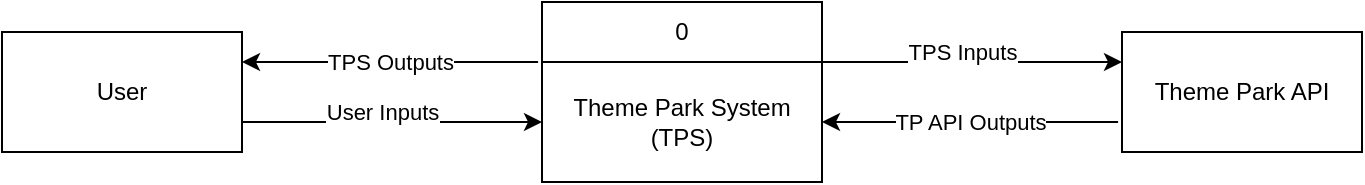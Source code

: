 <mxfile>
    <diagram id="rEqAZFlknvCbAFtpOsBf" name="Context Diagram">
        <mxGraphModel dx="1196" dy="792" grid="1" gridSize="10" guides="1" tooltips="1" connect="1" arrows="1" fold="1" page="1" pageScale="1" pageWidth="10000" pageHeight="10000" math="0" shadow="0">
            <root>
                <mxCell id="0"/>
                <mxCell id="1" parent="0"/>
                <mxCell id="3" value="0" style="swimlane;fontStyle=0;childLayout=stackLayout;horizontal=1;startSize=30;horizontalStack=0;resizeParent=1;resizeParentMax=0;resizeLast=0;collapsible=1;marginBottom=0;whiteSpace=wrap;html=1;" parent="1" vertex="1">
                    <mxGeometry x="470" y="320" width="140" height="90" as="geometry"/>
                </mxCell>
                <mxCell id="5" value="Theme Park System&lt;br&gt;(TPS)" style="text;strokeColor=none;fillColor=none;align=center;verticalAlign=middle;spacingLeft=4;spacingRight=4;overflow=hidden;points=[[0,0.5],[1,0.5]];portConstraint=eastwest;rotatable=0;whiteSpace=wrap;html=1;" parent="3" vertex="1">
                    <mxGeometry y="30" width="140" height="60" as="geometry"/>
                </mxCell>
                <mxCell id="6" value="User" style="rounded=0;whiteSpace=wrap;html=1;" vertex="1" parent="1">
                    <mxGeometry x="200" y="335" width="120" height="60" as="geometry"/>
                </mxCell>
                <mxCell id="7" value="Theme Park API" style="rounded=0;whiteSpace=wrap;html=1;" vertex="1" parent="1">
                    <mxGeometry x="760" y="335" width="120" height="60" as="geometry"/>
                </mxCell>
                <mxCell id="8" value="User Inputs" style="endArrow=classic;html=1;entryX=0;entryY=0.5;entryDx=0;entryDy=0;exitX=1;exitY=0.75;exitDx=0;exitDy=0;" edge="1" parent="1" source="6" target="5">
                    <mxGeometry x="-0.067" y="5" width="50" height="50" relative="1" as="geometry">
                        <mxPoint x="320" y="365" as="sourcePoint"/>
                        <mxPoint x="470" y="365" as="targetPoint"/>
                        <mxPoint as="offset"/>
                    </mxGeometry>
                </mxCell>
                <mxCell id="9" value="TPS Outputs" style="endArrow=classic;html=1;entryX=1;entryY=0.25;entryDx=0;entryDy=0;exitX=-0.014;exitY=0;exitDx=0;exitDy=0;exitPerimeter=0;" edge="1" parent="1" source="5" target="6">
                    <mxGeometry width="50" height="50" relative="1" as="geometry">
                        <mxPoint x="370" y="380" as="sourcePoint"/>
                        <mxPoint x="420" y="330" as="targetPoint"/>
                    </mxGeometry>
                </mxCell>
                <mxCell id="10" value="TP API Outputs" style="endArrow=classic;html=1;entryX=1;entryY=0.25;entryDx=0;entryDy=0;exitX=-0.014;exitY=0;exitDx=0;exitDy=0;exitPerimeter=0;" edge="1" parent="1">
                    <mxGeometry width="50" height="50" relative="1" as="geometry">
                        <mxPoint x="758.04" y="380" as="sourcePoint"/>
                        <mxPoint x="610" y="380" as="targetPoint"/>
                        <Array as="points">
                            <mxPoint x="740" y="380"/>
                        </Array>
                    </mxGeometry>
                </mxCell>
                <mxCell id="11" value="TPS Inputs" style="endArrow=classic;html=1;entryX=0;entryY=0.5;entryDx=0;entryDy=0;exitX=1;exitY=0.75;exitDx=0;exitDy=0;" edge="1" parent="1">
                    <mxGeometry x="-0.067" y="5" width="50" height="50" relative="1" as="geometry">
                        <mxPoint x="610" y="350" as="sourcePoint"/>
                        <mxPoint x="760" y="350" as="targetPoint"/>
                        <mxPoint as="offset"/>
                    </mxGeometry>
                </mxCell>
            </root>
        </mxGraphModel>
    </diagram>
    <diagram id="eP2jH_ZC3hxlJ2tK7cWk" name="UC1_L0 - User Signup">
        <mxGraphModel dx="1196" dy="792" grid="1" gridSize="10" guides="1" tooltips="1" connect="1" arrows="1" fold="1" page="1" pageScale="1" pageWidth="10000" pageHeight="10000" math="0" shadow="0">
            <root>
                <mxCell id="0"/>
                <mxCell id="1" parent="0"/>
                <mxCell id="1VkS7HZ8YH6FrUyXxNVz-3" value="User" style="rounded=0;whiteSpace=wrap;html=1;" vertex="1" parent="1">
                    <mxGeometry x="100" y="450" width="120" height="60" as="geometry"/>
                </mxCell>
                <mxCell id="1VkS7HZ8YH6FrUyXxNVz-5" value="Username, Email, Phone Number, and Password" style="endArrow=classic;html=1;exitX=1;exitY=0.15;exitDx=0;exitDy=0;entryX=0;entryY=0.25;entryDx=0;entryDy=0;exitPerimeter=0;" edge="1" parent="1" source="1VkS7HZ8YH6FrUyXxNVz-3" target="75RbH9ikUjKpyGF68XIJ-1">
                    <mxGeometry x="-0.067" y="5" width="50" height="50" relative="1" as="geometry">
                        <mxPoint x="320" y="365" as="sourcePoint"/>
                        <mxPoint x="450" y="480" as="targetPoint"/>
                        <mxPoint as="offset"/>
                    </mxGeometry>
                </mxCell>
                <mxCell id="1VkS7HZ8YH6FrUyXxNVz-6" value="Account Verified" style="endArrow=classic;html=1;entryX=0.25;entryY=1;entryDx=0;entryDy=0;exitX=0;exitY=0.75;exitDx=0;exitDy=0;" edge="1" parent="1" source="75RbH9ikUjKpyGF68XIJ-12" target="1VkS7HZ8YH6FrUyXxNVz-3">
                    <mxGeometry width="50" height="50" relative="1" as="geometry">
                        <mxPoint x="130" y="680" as="sourcePoint"/>
                        <mxPoint x="420" y="330" as="targetPoint"/>
                        <Array as="points">
                            <mxPoint x="130" y="850"/>
                        </Array>
                    </mxGeometry>
                </mxCell>
                <mxCell id="75RbH9ikUjKpyGF68XIJ-1" value="1" style="swimlane;whiteSpace=wrap;html=1;" vertex="1" parent="1">
                    <mxGeometry x="530" y="440" width="200" height="80" as="geometry"/>
                </mxCell>
                <mxCell id="75RbH9ikUjKpyGF68XIJ-3" value="User Information Validation" style="text;html=1;align=center;verticalAlign=middle;resizable=0;points=[];autosize=1;strokeColor=none;fillColor=none;" vertex="1" parent="75RbH9ikUjKpyGF68XIJ-1">
                    <mxGeometry x="15" y="35" width="170" height="30" as="geometry"/>
                </mxCell>
                <mxCell id="75RbH9ikUjKpyGF68XIJ-4" value="D1" style="swimlane;horizontal=0;whiteSpace=wrap;html=1;startSize=23;" vertex="1" parent="1">
                    <mxGeometry x="920" y="600" width="200" height="60" as="geometry"/>
                </mxCell>
                <mxCell id="75RbH9ikUjKpyGF68XIJ-5" value="User Information &lt;br&gt;Data Store" style="text;html=1;align=center;verticalAlign=middle;resizable=0;points=[];autosize=1;strokeColor=none;fillColor=none;" vertex="1" parent="75RbH9ikUjKpyGF68XIJ-4">
                    <mxGeometry x="45" y="10" width="110" height="40" as="geometry"/>
                </mxCell>
                <mxCell id="75RbH9ikUjKpyGF68XIJ-7" value="User Inputted Username, Email, Phone Number, and Password" style="endArrow=classic;html=1;exitX=1;exitY=0.5;exitDx=0;exitDy=0;" edge="1" parent="1" source="75RbH9ikUjKpyGF68XIJ-1">
                    <mxGeometry x="-0.073" width="50" height="50" relative="1" as="geometry">
                        <mxPoint x="650" y="505" as="sourcePoint"/>
                        <mxPoint x="1080" y="600" as="targetPoint"/>
                        <Array as="points">
                            <mxPoint x="1080" y="480"/>
                        </Array>
                        <mxPoint as="offset"/>
                    </mxGeometry>
                </mxCell>
                <mxCell id="75RbH9ikUjKpyGF68XIJ-8" value="User Information Validity (T/F)" style="endArrow=classic;html=1;entryX=1;entryY=0.75;entryDx=0;entryDy=0;exitX=0.25;exitY=0;exitDx=0;exitDy=0;" edge="1" parent="1" source="75RbH9ikUjKpyGF68XIJ-4" target="75RbH9ikUjKpyGF68XIJ-1">
                    <mxGeometry width="50" height="50" relative="1" as="geometry">
                        <mxPoint x="580" y="620" as="sourcePoint"/>
                        <mxPoint x="630" y="570" as="targetPoint"/>
                        <Array as="points">
                            <mxPoint x="970" y="500"/>
                        </Array>
                    </mxGeometry>
                </mxCell>
                <mxCell id="75RbH9ikUjKpyGF68XIJ-10" value="User Information Validity (T/F);&lt;br&gt;Emailed Verification" style="endArrow=classic;html=1;entryX=1;entryY=0.75;entryDx=0;entryDy=0;" edge="1" parent="1" target="1VkS7HZ8YH6FrUyXxNVz-3">
                    <mxGeometry width="50" height="50" relative="1" as="geometry">
                        <mxPoint x="530" y="495" as="sourcePoint"/>
                        <mxPoint x="740" y="510" as="targetPoint"/>
                        <Array as="points"/>
                    </mxGeometry>
                </mxCell>
                <mxCell id="75RbH9ikUjKpyGF68XIJ-12" value="2" style="swimlane;whiteSpace=wrap;html=1;" vertex="1" parent="1">
                    <mxGeometry x="530" y="790" width="200" height="80" as="geometry"/>
                </mxCell>
                <mxCell id="75RbH9ikUjKpyGF68XIJ-13" value="Email Verification" style="text;html=1;align=center;verticalAlign=middle;resizable=0;points=[];autosize=1;strokeColor=none;fillColor=none;" vertex="1" parent="75RbH9ikUjKpyGF68XIJ-12">
                    <mxGeometry x="40" y="35" width="120" height="30" as="geometry"/>
                </mxCell>
                <mxCell id="75RbH9ikUjKpyGF68XIJ-14" value="Positive Verification Link Interaction" style="endArrow=classic;html=1;exitX=0.75;exitY=1;exitDx=0;exitDy=0;entryX=0;entryY=0.25;entryDx=0;entryDy=0;" edge="1" parent="1" source="1VkS7HZ8YH6FrUyXxNVz-3" target="75RbH9ikUjKpyGF68XIJ-12">
                    <mxGeometry x="0.312" width="50" height="50" relative="1" as="geometry">
                        <mxPoint x="540" y="720" as="sourcePoint"/>
                        <mxPoint x="510" y="610" as="targetPoint"/>
                        <Array as="points">
                            <mxPoint x="190" y="810"/>
                        </Array>
                        <mxPoint as="offset"/>
                    </mxGeometry>
                </mxCell>
                <mxCell id="75RbH9ikUjKpyGF68XIJ-15" value="Positive Verification Link Interaction" style="endArrow=classic;html=1;entryX=0.25;entryY=1;entryDx=0;entryDy=0;exitX=1;exitY=0.25;exitDx=0;exitDy=0;" edge="1" parent="1" source="75RbH9ikUjKpyGF68XIJ-12" target="75RbH9ikUjKpyGF68XIJ-4">
                    <mxGeometry x="-0.333" width="50" height="50" relative="1" as="geometry">
                        <mxPoint x="580" y="620" as="sourcePoint"/>
                        <mxPoint x="630" y="570" as="targetPoint"/>
                        <Array as="points">
                            <mxPoint x="970" y="810"/>
                        </Array>
                        <mxPoint as="offset"/>
                    </mxGeometry>
                </mxCell>
                <mxCell id="75RbH9ikUjKpyGF68XIJ-16" value="Account Verified" style="endArrow=classic;html=1;entryX=1;entryY=0.75;entryDx=0;entryDy=0;exitX=0.75;exitY=1;exitDx=0;exitDy=0;" edge="1" parent="1" source="75RbH9ikUjKpyGF68XIJ-4" target="75RbH9ikUjKpyGF68XIJ-12">
                    <mxGeometry x="0.132" width="50" height="50" relative="1" as="geometry">
                        <mxPoint x="740" y="820" as="sourcePoint"/>
                        <mxPoint x="980" y="670" as="targetPoint"/>
                        <Array as="points">
                            <mxPoint x="1070" y="850"/>
                        </Array>
                        <mxPoint as="offset"/>
                    </mxGeometry>
                </mxCell>
            </root>
        </mxGraphModel>
    </diagram>
    <diagram id="99PsTRT6USvnBY8bWUUr" name="UC2_L0 - User Login">
        <mxGraphModel dx="1196" dy="792" grid="1" gridSize="10" guides="1" tooltips="1" connect="1" arrows="1" fold="1" page="1" pageScale="1" pageWidth="10000" pageHeight="10000" math="0" shadow="0">
            <root>
                <mxCell id="0"/>
                <mxCell id="1" parent="0"/>
                <mxCell id="Z4doDTs4oGTM_hH3rT1B-1" value="3" style="swimlane;fontStyle=0;childLayout=stackLayout;horizontal=1;startSize=30;horizontalStack=0;resizeParent=1;resizeParentMax=0;resizeLast=0;collapsible=1;marginBottom=0;whiteSpace=wrap;html=1;" vertex="1" parent="1">
                    <mxGeometry x="470" y="320" width="140" height="90" as="geometry"/>
                </mxCell>
                <mxCell id="Z4doDTs4oGTM_hH3rT1B-2" value="Login Authentication" style="text;strokeColor=none;fillColor=none;align=center;verticalAlign=middle;spacingLeft=4;spacingRight=4;overflow=hidden;points=[[0,0.5],[1,0.5]];portConstraint=eastwest;rotatable=0;whiteSpace=wrap;html=1;" vertex="1" parent="Z4doDTs4oGTM_hH3rT1B-1">
                    <mxGeometry y="30" width="140" height="60" as="geometry"/>
                </mxCell>
                <mxCell id="Z4doDTs4oGTM_hH3rT1B-3" value="User" style="rounded=0;whiteSpace=wrap;html=1;" vertex="1" parent="1">
                    <mxGeometry x="90" y="335" width="120" height="60" as="geometry"/>
                </mxCell>
                <mxCell id="Z4doDTs4oGTM_hH3rT1B-5" value="User Credentials:&lt;br&gt;Username and Password" style="endArrow=classic;html=1;entryX=0;entryY=0.5;entryDx=0;entryDy=0;exitX=1;exitY=0.75;exitDx=0;exitDy=0;" edge="1" parent="1" source="Z4doDTs4oGTM_hH3rT1B-3" target="Z4doDTs4oGTM_hH3rT1B-2">
                    <mxGeometry x="-0.077" y="-10" width="50" height="50" relative="1" as="geometry">
                        <mxPoint x="320" y="365" as="sourcePoint"/>
                        <mxPoint x="470" y="365" as="targetPoint"/>
                        <mxPoint as="offset"/>
                    </mxGeometry>
                </mxCell>
                <mxCell id="Z4doDTs4oGTM_hH3rT1B-6" value="User Credentials Validity&lt;br&gt;(T/F)" style="endArrow=classic;html=1;entryX=1;entryY=0.25;entryDx=0;entryDy=0;exitX=-0.014;exitY=0;exitDx=0;exitDy=0;exitPerimeter=0;" edge="1" parent="1" source="Z4doDTs4oGTM_hH3rT1B-2" target="Z4doDTs4oGTM_hH3rT1B-3">
                    <mxGeometry width="50" height="50" relative="1" as="geometry">
                        <mxPoint x="370" y="380" as="sourcePoint"/>
                        <mxPoint x="420" y="330" as="targetPoint"/>
                    </mxGeometry>
                </mxCell>
                <mxCell id="0igW4UHIcIuL9jkc5YSh-1" value="D1" style="swimlane;horizontal=0;whiteSpace=wrap;html=1;startSize=23;" vertex="1" parent="1">
                    <mxGeometry x="860" y="335" width="200" height="60" as="geometry"/>
                </mxCell>
                <mxCell id="0igW4UHIcIuL9jkc5YSh-2" value="User Information &lt;br&gt;Data Store" style="text;html=1;align=center;verticalAlign=middle;resizable=0;points=[];autosize=1;strokeColor=none;fillColor=none;" vertex="1" parent="0igW4UHIcIuL9jkc5YSh-1">
                    <mxGeometry x="45" y="10" width="110" height="40" as="geometry"/>
                </mxCell>
                <mxCell id="0igW4UHIcIuL9jkc5YSh-3" value="User Credentials:&lt;br&gt;Username and Password" style="endArrow=classic;html=1;entryX=0;entryY=0.75;entryDx=0;entryDy=0;exitX=1;exitY=0.5;exitDx=0;exitDy=0;" edge="1" parent="1" source="Z4doDTs4oGTM_hH3rT1B-2" target="0igW4UHIcIuL9jkc5YSh-1">
                    <mxGeometry x="-0.077" y="-10" width="50" height="50" relative="1" as="geometry">
                        <mxPoint x="610" y="380" as="sourcePoint"/>
                        <mxPoint x="870" y="380" as="targetPoint"/>
                        <mxPoint as="offset"/>
                    </mxGeometry>
                </mxCell>
                <mxCell id="0igW4UHIcIuL9jkc5YSh-5" value="User Credentials Validity&lt;br&gt;(T/F)" style="endArrow=classic;html=1;entryX=1.007;entryY=0;entryDx=0;entryDy=0;exitX=0;exitY=0.25;exitDx=0;exitDy=0;entryPerimeter=0;" edge="1" parent="1" source="0igW4UHIcIuL9jkc5YSh-1" target="Z4doDTs4oGTM_hH3rT1B-2">
                    <mxGeometry width="50" height="50" relative="1" as="geometry">
                        <mxPoint x="788.04" y="290" as="sourcePoint"/>
                        <mxPoint x="530" y="290" as="targetPoint"/>
                    </mxGeometry>
                </mxCell>
                <mxCell id="0igW4UHIcIuL9jkc5YSh-6" value="4" style="swimlane;fontStyle=0;childLayout=stackLayout;horizontal=1;startSize=30;horizontalStack=0;resizeParent=1;resizeParentMax=0;resizeLast=0;collapsible=1;marginBottom=0;whiteSpace=wrap;html=1;" vertex="1" parent="1">
                    <mxGeometry x="470" y="500" width="140" height="90" as="geometry"/>
                </mxCell>
                <mxCell id="0igW4UHIcIuL9jkc5YSh-7" value="Homepage" style="text;strokeColor=none;fillColor=none;align=center;verticalAlign=middle;spacingLeft=4;spacingRight=4;overflow=hidden;points=[[0,0.5],[1,0.5]];portConstraint=eastwest;rotatable=0;whiteSpace=wrap;html=1;" vertex="1" parent="0igW4UHIcIuL9jkc5YSh-6">
                    <mxGeometry y="30" width="140" height="60" as="geometry"/>
                </mxCell>
                <mxCell id="0igW4UHIcIuL9jkc5YSh-8" value="Send User to Homepage" style="endArrow=classic;html=1;exitX=0.5;exitY=1;exitDx=0;exitDy=0;entryX=0;entryY=0.5;entryDx=0;entryDy=0;" edge="1" parent="1" source="Z4doDTs4oGTM_hH3rT1B-3" target="0igW4UHIcIuL9jkc5YSh-7">
                    <mxGeometry width="50" height="50" relative="1" as="geometry">
                        <mxPoint x="580" y="430" as="sourcePoint"/>
                        <mxPoint x="630" y="380" as="targetPoint"/>
                        <Array as="points">
                            <mxPoint x="150" y="560"/>
                        </Array>
                    </mxGeometry>
                </mxCell>
                <mxCell id="0igW4UHIcIuL9jkc5YSh-10" value="D2" style="swimlane;horizontal=0;whiteSpace=wrap;html=1;startSize=23;" vertex="1" parent="1">
                    <mxGeometry x="860" y="515" width="200" height="60" as="geometry"/>
                </mxCell>
                <mxCell id="0igW4UHIcIuL9jkc5YSh-11" value="Homepage Information&lt;br&gt;Data Store" style="text;html=1;align=center;verticalAlign=middle;resizable=0;points=[];autosize=1;strokeColor=none;fillColor=none;" vertex="1" parent="0igW4UHIcIuL9jkc5YSh-10">
                    <mxGeometry x="40" y="10" width="150" height="40" as="geometry"/>
                </mxCell>
                <mxCell id="0igW4UHIcIuL9jkc5YSh-12" value="Request for Homepage Content" style="endArrow=classic;html=1;entryX=0;entryY=0.75;entryDx=0;entryDy=0;exitX=1;exitY=0.5;exitDx=0;exitDy=0;" edge="1" parent="1">
                    <mxGeometry x="-0.04" width="50" height="50" relative="1" as="geometry">
                        <mxPoint x="610" y="560" as="sourcePoint"/>
                        <mxPoint x="860" y="560" as="targetPoint"/>
                        <mxPoint as="offset"/>
                    </mxGeometry>
                </mxCell>
                <mxCell id="0igW4UHIcIuL9jkc5YSh-13" value="Homepage Content" style="endArrow=classic;html=1;exitX=0;exitY=0.25;exitDx=0;exitDy=0;" edge="1" parent="1" source="0igW4UHIcIuL9jkc5YSh-10">
                    <mxGeometry x="-0.04" width="50" height="50" relative="1" as="geometry">
                        <mxPoint x="630" y="400" as="sourcePoint"/>
                        <mxPoint x="610" y="530" as="targetPoint"/>
                        <mxPoint as="offset"/>
                    </mxGeometry>
                </mxCell>
            </root>
        </mxGraphModel>
    </diagram>
    <diagram id="YFpbzEVkjCz2KmWxG3g_" name="UC3_L0 - Requesting Wait Times">
        <mxGraphModel dx="1196" dy="792" grid="1" gridSize="10" guides="1" tooltips="1" connect="1" arrows="1" fold="1" page="1" pageScale="1" pageWidth="10000" pageHeight="10000" math="0" shadow="0">
            <root>
                <mxCell id="0"/>
                <mxCell id="1" parent="0"/>
                <mxCell id="guayzxKyNLRvibMCaLSz-1" value="6" style="swimlane;fontStyle=0;childLayout=stackLayout;horizontal=1;startSize=30;horizontalStack=0;resizeParent=1;resizeParentMax=0;resizeLast=0;collapsible=1;marginBottom=0;whiteSpace=wrap;html=1;" vertex="1" parent="1">
                    <mxGeometry x="350" y="310" width="140" height="90" as="geometry"/>
                </mxCell>
                <mxCell id="guayzxKyNLRvibMCaLSz-2" value="Update Wait Times" style="text;strokeColor=none;fillColor=none;align=center;verticalAlign=middle;spacingLeft=4;spacingRight=4;overflow=hidden;points=[[0,0.5],[1,0.5]];portConstraint=eastwest;rotatable=0;whiteSpace=wrap;html=1;" vertex="1" parent="guayzxKyNLRvibMCaLSz-1">
                    <mxGeometry y="30" width="140" height="60" as="geometry"/>
                </mxCell>
                <mxCell id="guayzxKyNLRvibMCaLSz-4" value="Theme Park API" style="rounded=0;whiteSpace=wrap;html=1;" vertex="1" parent="1">
                    <mxGeometry x="760" y="335" width="120" height="60" as="geometry"/>
                </mxCell>
                <mxCell id="guayzxKyNLRvibMCaLSz-7" value="Wait Time Information" style="endArrow=classic;html=1;entryX=1.029;entryY=0.667;entryDx=0;entryDy=0;exitX=-0.014;exitY=0;exitDx=0;exitDy=0;exitPerimeter=0;entryPerimeter=0;" edge="1" parent="1" target="guayzxKyNLRvibMCaLSz-2">
                    <mxGeometry width="50" height="50" relative="1" as="geometry">
                        <mxPoint x="758.04" y="380" as="sourcePoint"/>
                        <mxPoint x="610" y="380" as="targetPoint"/>
                        <Array as="points">
                            <mxPoint x="740" y="380"/>
                        </Array>
                    </mxGeometry>
                </mxCell>
                <mxCell id="guayzxKyNLRvibMCaLSz-8" value="Request for Wait Times" style="endArrow=classic;html=1;entryX=0;entryY=0.5;entryDx=0;entryDy=0;exitX=1.021;exitY=0.183;exitDx=0;exitDy=0;exitPerimeter=0;" edge="1" parent="1" source="guayzxKyNLRvibMCaLSz-2">
                    <mxGeometry x="-0.067" y="5" width="50" height="50" relative="1" as="geometry">
                        <mxPoint x="610" y="350" as="sourcePoint"/>
                        <mxPoint x="760" y="350" as="targetPoint"/>
                        <mxPoint as="offset"/>
                    </mxGeometry>
                </mxCell>
                <mxCell id="BWtOLn0i1tjDLdc3kNef-1" value="5" style="swimlane;fontStyle=0;childLayout=stackLayout;horizontal=1;startSize=30;horizontalStack=0;resizeParent=1;resizeParentMax=0;resizeLast=0;collapsible=1;marginBottom=0;whiteSpace=wrap;html=1;" vertex="1" parent="1">
                    <mxGeometry x="40" y="310" width="140" height="90" as="geometry"/>
                </mxCell>
                <mxCell id="BWtOLn0i1tjDLdc3kNef-2" value="Timer" style="text;strokeColor=none;fillColor=none;align=center;verticalAlign=middle;spacingLeft=4;spacingRight=4;overflow=hidden;points=[[0,0.5],[1,0.5]];portConstraint=eastwest;rotatable=0;whiteSpace=wrap;html=1;" vertex="1" parent="BWtOLn0i1tjDLdc3kNef-1">
                    <mxGeometry y="30" width="140" height="60" as="geometry"/>
                </mxCell>
                <mxCell id="BWtOLn0i1tjDLdc3kNef-3" value="Timer has gone off" style="endArrow=classic;html=1;exitX=1;exitY=0.5;exitDx=0;exitDy=0;entryX=0;entryY=0.5;entryDx=0;entryDy=0;" edge="1" parent="1" source="BWtOLn0i1tjDLdc3kNef-2" target="guayzxKyNLRvibMCaLSz-2">
                    <mxGeometry width="50" height="50" relative="1" as="geometry">
                        <mxPoint x="580" y="440" as="sourcePoint"/>
                        <mxPoint x="630" y="390" as="targetPoint"/>
                    </mxGeometry>
                </mxCell>
                <mxCell id="BWtOLn0i1tjDLdc3kNef-4" value="Reset Timer" style="endArrow=classic;html=1;entryX=1;entryY=0.25;entryDx=0;entryDy=0;" edge="1" parent="1" target="BWtOLn0i1tjDLdc3kNef-1">
                    <mxGeometry width="50" height="50" relative="1" as="geometry">
                        <mxPoint x="350" y="333" as="sourcePoint"/>
                        <mxPoint x="360" y="380" as="targetPoint"/>
                    </mxGeometry>
                </mxCell>
                <mxCell id="2aotZiEohpC-sTqgCGru-1" value="D3" style="swimlane;horizontal=0;whiteSpace=wrap;html=1;startSize=23;" vertex="1" parent="1">
                    <mxGeometry x="320" y="520" width="200" height="60" as="geometry"/>
                </mxCell>
                <mxCell id="2aotZiEohpC-sTqgCGru-2" value="Wait Times&lt;br&gt;Data Store" style="text;html=1;align=center;verticalAlign=middle;resizable=0;points=[];autosize=1;strokeColor=none;fillColor=none;" vertex="1" parent="2aotZiEohpC-sTqgCGru-1">
                    <mxGeometry x="60" y="10" width="80" height="40" as="geometry"/>
                </mxCell>
                <mxCell id="iPxPPgNgrPRq0Nnf-a5c-1" value="" style="endArrow=classic;html=1;entryX=0.75;entryY=0;entryDx=0;entryDy=0;exitX=0.857;exitY=1;exitDx=0;exitDy=0;exitPerimeter=0;" edge="1" parent="1" source="guayzxKyNLRvibMCaLSz-2" target="2aotZiEohpC-sTqgCGru-1">
                    <mxGeometry width="50" height="50" relative="1" as="geometry">
                        <mxPoint x="580" y="440" as="sourcePoint"/>
                        <mxPoint x="630" y="390" as="targetPoint"/>
                    </mxGeometry>
                </mxCell>
                <mxCell id="iPxPPgNgrPRq0Nnf-a5c-2" value="Updated Wait Times + Time Stamp" style="edgeLabel;html=1;align=center;verticalAlign=middle;resizable=0;points=[];" vertex="1" connectable="0" parent="iPxPPgNgrPRq0Nnf-a5c-1">
                    <mxGeometry x="0.2" y="1" relative="1" as="geometry">
                        <mxPoint x="49" as="offset"/>
                    </mxGeometry>
                </mxCell>
                <mxCell id="iPxPPgNgrPRq0Nnf-a5c-3" value="" style="endArrow=classic;html=1;exitX=0.25;exitY=0;exitDx=0;exitDy=0;" edge="1" parent="1" source="2aotZiEohpC-sTqgCGru-1">
                    <mxGeometry width="50" height="50" relative="1" as="geometry">
                        <mxPoint x="479.98" y="410" as="sourcePoint"/>
                        <mxPoint x="370" y="400" as="targetPoint"/>
                    </mxGeometry>
                </mxCell>
                <mxCell id="iPxPPgNgrPRq0Nnf-a5c-4" value="Wait Times have been Updated" style="edgeLabel;html=1;align=center;verticalAlign=middle;resizable=0;points=[];" vertex="1" connectable="0" parent="iPxPPgNgrPRq0Nnf-a5c-3">
                    <mxGeometry x="0.2" y="1" relative="1" as="geometry">
                        <mxPoint x="-9" as="offset"/>
                    </mxGeometry>
                </mxCell>
            </root>
        </mxGraphModel>
    </diagram>
    <diagram name="UC3_L1P5 - Timer" id="b-nSMRI2NhQWwScDeNdq">
        <mxGraphModel dx="1196" dy="792" grid="1" gridSize="10" guides="1" tooltips="1" connect="1" arrows="1" fold="1" page="1" pageScale="1" pageWidth="10000" pageHeight="10000" math="0" shadow="0">
            <root>
                <mxCell id="IwFEH6BkY4p89oX-P0Eo-0"/>
                <mxCell id="IwFEH6BkY4p89oX-P0Eo-1" parent="IwFEH6BkY4p89oX-P0Eo-0"/>
                <mxCell id="IwFEH6BkY4p89oX-P0Eo-7" value="5.1" style="swimlane;fontStyle=0;childLayout=stackLayout;horizontal=1;startSize=30;horizontalStack=0;resizeParent=1;resizeParentMax=0;resizeLast=0;collapsible=1;marginBottom=0;whiteSpace=wrap;html=1;" vertex="1" parent="IwFEH6BkY4p89oX-P0Eo-1">
                    <mxGeometry x="390" y="315" width="140" height="90" as="geometry"/>
                </mxCell>
                <mxCell id="IwFEH6BkY4p89oX-P0Eo-8" value="Reset Timer" style="text;strokeColor=none;fillColor=none;align=center;verticalAlign=middle;spacingLeft=4;spacingRight=4;overflow=hidden;points=[[0,0.5],[1,0.5]];portConstraint=eastwest;rotatable=0;whiteSpace=wrap;html=1;" vertex="1" parent="IwFEH6BkY4p89oX-P0Eo-7">
                    <mxGeometry y="30" width="140" height="60" as="geometry"/>
                </mxCell>
                <mxCell id="IwFEH6BkY4p89oX-P0Eo-9" value="To Process 6:&lt;br&gt;Time Hit 0" style="endArrow=classic;html=1;" edge="1" parent="IwFEH6BkY4p89oX-P0Eo-1">
                    <mxGeometry x="-0.053" width="50" height="50" relative="1" as="geometry">
                        <mxPoint x="530" y="560" as="sourcePoint"/>
                        <mxPoint x="720" y="560" as="targetPoint"/>
                        <mxPoint as="offset"/>
                    </mxGeometry>
                </mxCell>
                <mxCell id="IwFEH6BkY4p89oX-P0Eo-10" value="From Process 6:&lt;br&gt;Reset Timer" style="endArrow=classic;html=1;" edge="1" parent="IwFEH6BkY4p89oX-P0Eo-1">
                    <mxGeometry width="50" height="50" relative="1" as="geometry">
                        <mxPoint x="720" y="360" as="sourcePoint"/>
                        <mxPoint x="530" y="360" as="targetPoint"/>
                    </mxGeometry>
                </mxCell>
                <mxCell id="J6v0I09UEknligWnDqVp-0" value="D 5.1" style="swimlane;horizontal=0;whiteSpace=wrap;html=1;" vertex="1" parent="IwFEH6BkY4p89oX-P0Eo-1">
                    <mxGeometry x="60" y="405" width="200" height="80" as="geometry"/>
                </mxCell>
                <mxCell id="J6v0I09UEknligWnDqVp-1" value="Timer Data Store" style="text;html=1;align=center;verticalAlign=middle;resizable=0;points=[];autosize=1;strokeColor=none;fillColor=none;" vertex="1" parent="J6v0I09UEknligWnDqVp-0">
                    <mxGeometry x="45" y="25" width="110" height="30" as="geometry"/>
                </mxCell>
                <mxCell id="J6v0I09UEknligWnDqVp-2" value="Set Timer to 1 Minute" style="endArrow=classic;html=1;entryX=0.5;entryY=0;entryDx=0;entryDy=0;exitX=0;exitY=0.267;exitDx=0;exitDy=0;exitPerimeter=0;" edge="1" parent="IwFEH6BkY4p89oX-P0Eo-1" source="IwFEH6BkY4p89oX-P0Eo-8" target="J6v0I09UEknligWnDqVp-0">
                    <mxGeometry width="50" height="50" relative="1" as="geometry">
                        <mxPoint x="390" y="348" as="sourcePoint"/>
                        <mxPoint x="200" y="347.5" as="targetPoint"/>
                        <Array as="points">
                            <mxPoint x="160" y="360"/>
                        </Array>
                    </mxGeometry>
                </mxCell>
                <mxCell id="J6v0I09UEknligWnDqVp-3" value="" style="endArrow=classic;html=1;exitX=0.5;exitY=1;exitDx=0;exitDy=0;" edge="1" parent="IwFEH6BkY4p89oX-P0Eo-1" source="J6v0I09UEknligWnDqVp-0">
                    <mxGeometry width="50" height="50" relative="1" as="geometry">
                        <mxPoint x="580" y="580" as="sourcePoint"/>
                        <mxPoint x="390" y="560" as="targetPoint"/>
                        <Array as="points">
                            <mxPoint x="160" y="560"/>
                        </Array>
                    </mxGeometry>
                </mxCell>
                <mxCell id="J6v0I09UEknligWnDqVp-6" value="Time Hit 0" style="edgeLabel;html=1;align=center;verticalAlign=middle;resizable=0;points=[];" vertex="1" connectable="0" parent="J6v0I09UEknligWnDqVp-3">
                    <mxGeometry x="-0.187" relative="1" as="geometry">
                        <mxPoint as="offset"/>
                    </mxGeometry>
                </mxCell>
                <mxCell id="J6v0I09UEknligWnDqVp-4" value="5.2" style="swimlane;fontStyle=0;childLayout=stackLayout;horizontal=1;startSize=30;horizontalStack=0;resizeParent=1;resizeParentMax=0;resizeLast=0;collapsible=1;marginBottom=0;whiteSpace=wrap;html=1;" vertex="1" parent="IwFEH6BkY4p89oX-P0Eo-1">
                    <mxGeometry x="390" y="520" width="140" height="90" as="geometry"/>
                </mxCell>
                <mxCell id="J6v0I09UEknligWnDqVp-5" value="Update Next Process" style="text;strokeColor=none;fillColor=none;align=center;verticalAlign=middle;spacingLeft=4;spacingRight=4;overflow=hidden;points=[[0,0.5],[1,0.5]];portConstraint=eastwest;rotatable=0;whiteSpace=wrap;html=1;" vertex="1" parent="J6v0I09UEknligWnDqVp-4">
                    <mxGeometry y="30" width="140" height="60" as="geometry"/>
                </mxCell>
            </root>
        </mxGraphModel>
    </diagram>
    <diagram id="dUlOTWxmPTBbQ9fdcm_A" name="UC3_L1P6 - Update Wait Time">
        <mxGraphModel dx="1196" dy="792" grid="1" gridSize="10" guides="1" tooltips="1" connect="1" arrows="1" fold="1" page="1" pageScale="1" pageWidth="10000" pageHeight="10000" math="0" shadow="0">
            <root>
                <mxCell id="0"/>
                <mxCell id="1" parent="0"/>
                <mxCell id="ELSqUzEcS-WORspgMOMI-14" value="6.1" style="swimlane;fontStyle=0;childLayout=stackLayout;horizontal=1;startSize=30;horizontalStack=0;resizeParent=1;resizeParentMax=0;resizeLast=0;collapsible=1;marginBottom=0;whiteSpace=wrap;html=1;" vertex="1" parent="1">
                    <mxGeometry x="790" y="600" width="140" height="90" as="geometry"/>
                </mxCell>
                <mxCell id="ELSqUzEcS-WORspgMOMI-15" value="Wait Time Request" style="text;strokeColor=none;fillColor=none;align=center;verticalAlign=middle;spacingLeft=4;spacingRight=4;overflow=hidden;points=[[0,0.5],[1,0.5]];portConstraint=eastwest;rotatable=0;whiteSpace=wrap;html=1;" vertex="1" parent="ELSqUzEcS-WORspgMOMI-14">
                    <mxGeometry y="30" width="140" height="60" as="geometry"/>
                </mxCell>
                <mxCell id="ELSqUzEcS-WORspgMOMI-16" value="Theme Park API" style="rounded=0;whiteSpace=wrap;html=1;" vertex="1" parent="1">
                    <mxGeometry x="1200" y="630" width="120" height="60" as="geometry"/>
                </mxCell>
                <mxCell id="ELSqUzEcS-WORspgMOMI-17" value="Wait Time Information" style="endArrow=classic;html=1;entryX=0.5;entryY=0;entryDx=0;entryDy=0;exitX=0.5;exitY=1;exitDx=0;exitDy=0;" edge="1" parent="1" target="ELSqUzEcS-WORspgMOMI-29" source="ELSqUzEcS-WORspgMOMI-16">
                    <mxGeometry width="50" height="50" relative="1" as="geometry">
                        <mxPoint x="1198.04" y="670" as="sourcePoint"/>
                        <mxPoint x="1050" y="670" as="targetPoint"/>
                        <Array as="points">
                            <mxPoint x="1260" y="740"/>
                            <mxPoint x="860" y="740"/>
                        </Array>
                    </mxGeometry>
                </mxCell>
                <mxCell id="ELSqUzEcS-WORspgMOMI-18" value="Request for Wait Times" style="endArrow=classic;html=1;entryX=0;entryY=0.5;entryDx=0;entryDy=0;exitX=1;exitY=0.5;exitDx=0;exitDy=0;" edge="1" parent="1" source="ELSqUzEcS-WORspgMOMI-15" target="ELSqUzEcS-WORspgMOMI-16">
                    <mxGeometry x="-0.067" y="5" width="50" height="50" relative="1" as="geometry">
                        <mxPoint x="1050" y="640" as="sourcePoint"/>
                        <mxPoint x="1200" y="640" as="targetPoint"/>
                        <mxPoint as="offset"/>
                    </mxGeometry>
                </mxCell>
                <mxCell id="ELSqUzEcS-WORspgMOMI-19" value="From Process 5:&lt;br&gt;Timer has gone off" style="endArrow=classic;html=1;exitX=1;exitY=0.5;exitDx=0;exitDy=0;entryX=0;entryY=0.5;entryDx=0;entryDy=0;" edge="1" parent="1" target="ELSqUzEcS-WORspgMOMI-15">
                    <mxGeometry width="50" height="50" relative="1" as="geometry">
                        <mxPoint x="620" y="660" as="sourcePoint"/>
                        <mxPoint x="1070" y="680" as="targetPoint"/>
                    </mxGeometry>
                </mxCell>
                <mxCell id="ELSqUzEcS-WORspgMOMI-20" value="To Process 5:&lt;br&gt;Reset Timer" style="endArrow=classic;html=1;exitX=0.5;exitY=0;exitDx=0;exitDy=0;" edge="1" parent="1" source="ELSqUzEcS-WORspgMOMI-27">
                    <mxGeometry width="50" height="50" relative="1" as="geometry">
                        <mxPoint x="790" y="623" as="sourcePoint"/>
                        <mxPoint x="510" y="720" as="targetPoint"/>
                    </mxGeometry>
                </mxCell>
                <mxCell id="ELSqUzEcS-WORspgMOMI-21" value="D3" style="swimlane;horizontal=0;whiteSpace=wrap;html=1;startSize=23;" vertex="1" parent="1">
                    <mxGeometry x="760" y="970" width="200" height="60" as="geometry"/>
                </mxCell>
                <mxCell id="ELSqUzEcS-WORspgMOMI-22" value="Wait Times&lt;br&gt;Data Store" style="text;html=1;align=center;verticalAlign=middle;resizable=0;points=[];autosize=1;strokeColor=none;fillColor=none;" vertex="1" parent="ELSqUzEcS-WORspgMOMI-21">
                    <mxGeometry x="60" y="10" width="80" height="40" as="geometry"/>
                </mxCell>
                <mxCell id="ELSqUzEcS-WORspgMOMI-23" value="" style="endArrow=classic;html=1;" edge="1" parent="1" source="ELSqUzEcS-WORspgMOMI-30">
                    <mxGeometry width="50" height="50" relative="1" as="geometry">
                        <mxPoint x="1020" y="730" as="sourcePoint"/>
                        <mxPoint x="860" y="970" as="targetPoint"/>
                    </mxGeometry>
                </mxCell>
                <mxCell id="ELSqUzEcS-WORspgMOMI-24" value="Updated Wait Times + Time Stamp" style="edgeLabel;html=1;align=center;verticalAlign=middle;resizable=0;points=[];" vertex="1" connectable="0" parent="ELSqUzEcS-WORspgMOMI-23">
                    <mxGeometry x="0.2" y="1" relative="1" as="geometry">
                        <mxPoint x="-1" y="-16" as="offset"/>
                    </mxGeometry>
                </mxCell>
                <mxCell id="ELSqUzEcS-WORspgMOMI-25" value="" style="endArrow=classic;html=1;exitX=0;exitY=0.5;exitDx=0;exitDy=0;entryX=0.479;entryY=1.033;entryDx=0;entryDy=0;entryPerimeter=0;" edge="1" parent="1" source="ELSqUzEcS-WORspgMOMI-21" target="ELSqUzEcS-WORspgMOMI-28">
                    <mxGeometry width="50" height="50" relative="1" as="geometry">
                        <mxPoint x="919.98" y="700" as="sourcePoint"/>
                        <mxPoint x="810" y="690" as="targetPoint"/>
                        <Array as="points">
                            <mxPoint x="507" y="1000"/>
                        </Array>
                    </mxGeometry>
                </mxCell>
                <mxCell id="ELSqUzEcS-WORspgMOMI-26" value="Wait Times have been Updated" style="edgeLabel;html=1;align=center;verticalAlign=middle;resizable=0;points=[];" vertex="1" connectable="0" parent="ELSqUzEcS-WORspgMOMI-25">
                    <mxGeometry x="0.2" y="1" relative="1" as="geometry">
                        <mxPoint x="63" y="-1" as="offset"/>
                    </mxGeometry>
                </mxCell>
                <mxCell id="ELSqUzEcS-WORspgMOMI-27" value="6.3" style="swimlane;fontStyle=0;childLayout=stackLayout;horizontal=1;startSize=30;horizontalStack=0;resizeParent=1;resizeParentMax=0;resizeLast=0;collapsible=1;marginBottom=0;whiteSpace=wrap;html=1;" vertex="1" parent="1">
                    <mxGeometry x="440" y="790" width="140" height="90" as="geometry"/>
                </mxCell>
                <mxCell id="ELSqUzEcS-WORspgMOMI-28" value="Timer Handler" style="text;strokeColor=none;fillColor=none;align=center;verticalAlign=middle;spacingLeft=4;spacingRight=4;overflow=hidden;points=[[0,0.5],[1,0.5]];portConstraint=eastwest;rotatable=0;whiteSpace=wrap;html=1;" vertex="1" parent="ELSqUzEcS-WORspgMOMI-27">
                    <mxGeometry y="30" width="140" height="60" as="geometry"/>
                </mxCell>
                <mxCell id="ELSqUzEcS-WORspgMOMI-29" value="6.2" style="swimlane;fontStyle=0;childLayout=stackLayout;horizontal=1;startSize=30;horizontalStack=0;resizeParent=1;resizeParentMax=0;resizeLast=0;collapsible=1;marginBottom=0;whiteSpace=wrap;html=1;" vertex="1" parent="1">
                    <mxGeometry x="790" y="770" width="140" height="90" as="geometry"/>
                </mxCell>
                <mxCell id="ELSqUzEcS-WORspgMOMI-30" value="Store Wait Times" style="text;strokeColor=none;fillColor=none;align=center;verticalAlign=middle;spacingLeft=4;spacingRight=4;overflow=hidden;points=[[0,0.5],[1,0.5]];portConstraint=eastwest;rotatable=0;whiteSpace=wrap;html=1;" vertex="1" parent="ELSqUzEcS-WORspgMOMI-29">
                    <mxGeometry y="30" width="140" height="60" as="geometry"/>
                </mxCell>
            </root>
        </mxGraphModel>
    </diagram>
</mxfile>